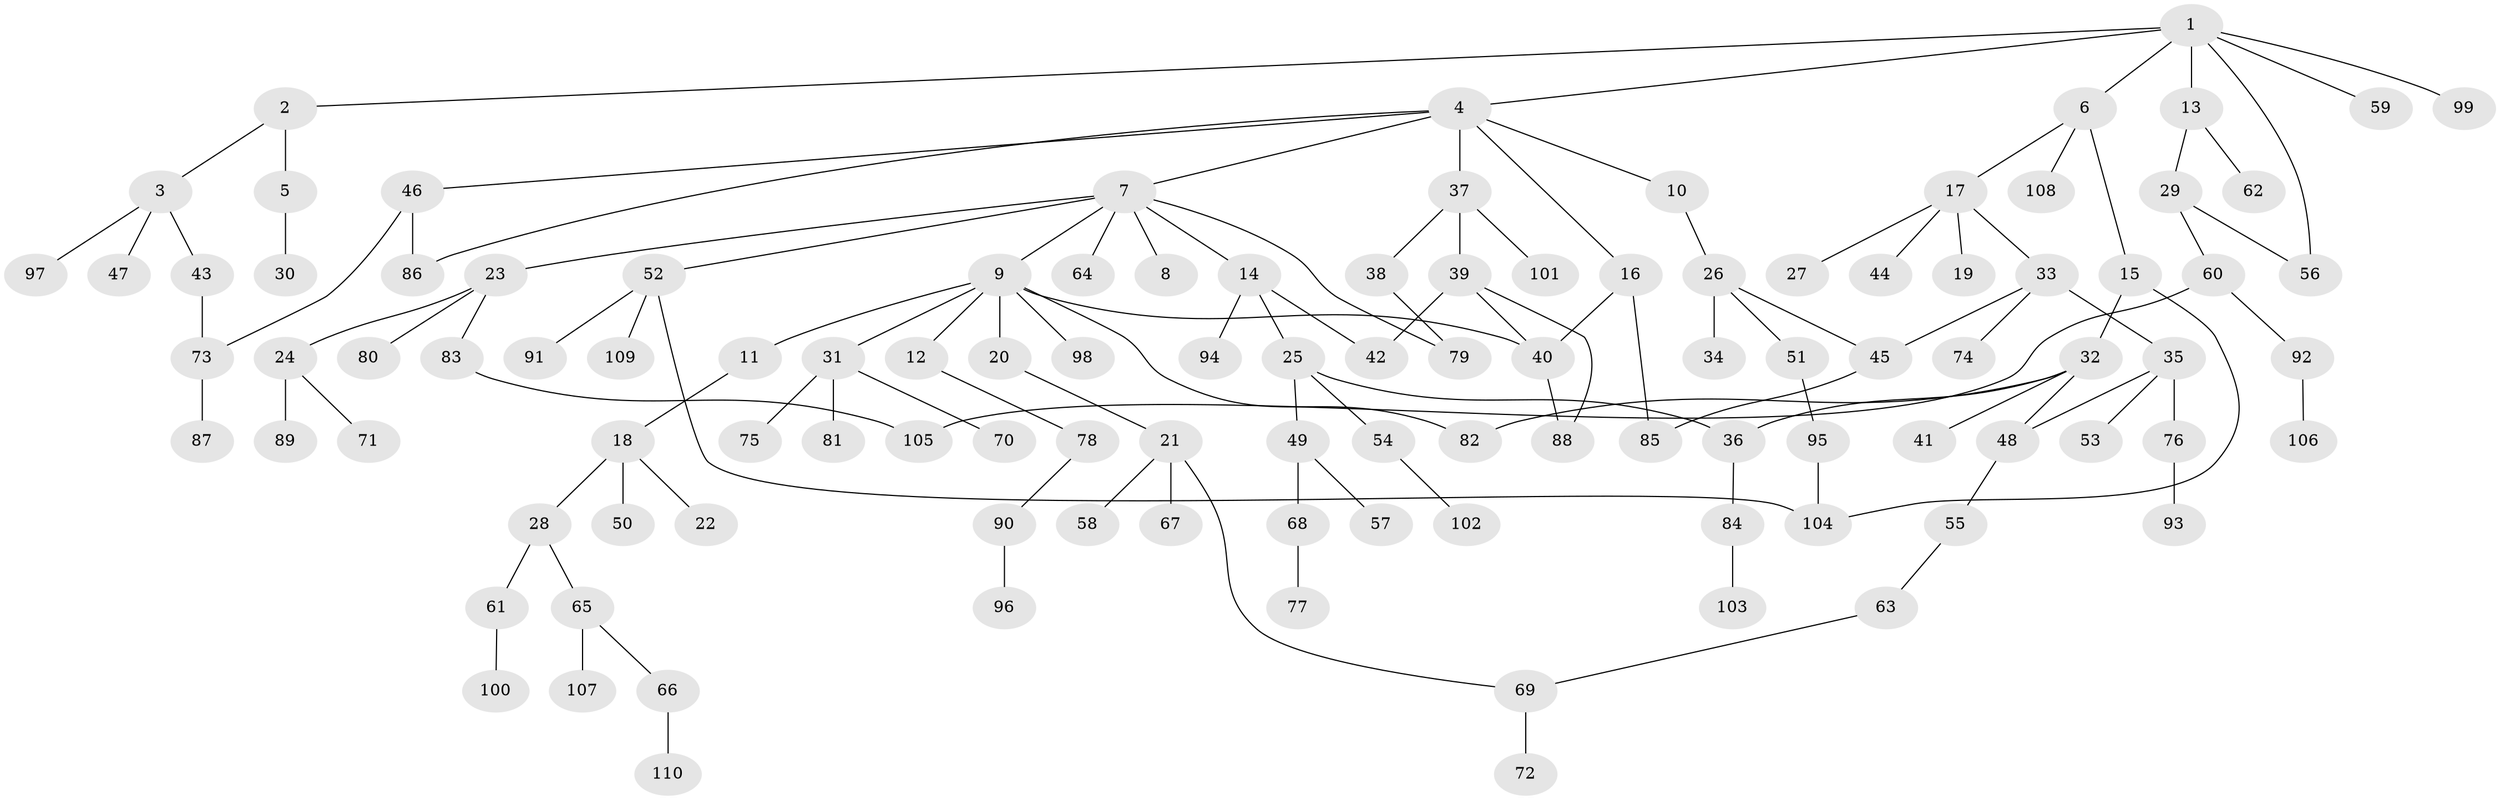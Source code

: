 // coarse degree distribution, {5: 0.03636363636363636, 4: 0.12727272727272726, 1: 0.3090909090909091, 6: 0.01818181818181818, 3: 0.2, 7: 0.03636363636363636, 2: 0.2727272727272727}
// Generated by graph-tools (version 1.1) at 2025/49/03/04/25 22:49:03]
// undirected, 110 vertices, 126 edges
graph export_dot {
  node [color=gray90,style=filled];
  1;
  2;
  3;
  4;
  5;
  6;
  7;
  8;
  9;
  10;
  11;
  12;
  13;
  14;
  15;
  16;
  17;
  18;
  19;
  20;
  21;
  22;
  23;
  24;
  25;
  26;
  27;
  28;
  29;
  30;
  31;
  32;
  33;
  34;
  35;
  36;
  37;
  38;
  39;
  40;
  41;
  42;
  43;
  44;
  45;
  46;
  47;
  48;
  49;
  50;
  51;
  52;
  53;
  54;
  55;
  56;
  57;
  58;
  59;
  60;
  61;
  62;
  63;
  64;
  65;
  66;
  67;
  68;
  69;
  70;
  71;
  72;
  73;
  74;
  75;
  76;
  77;
  78;
  79;
  80;
  81;
  82;
  83;
  84;
  85;
  86;
  87;
  88;
  89;
  90;
  91;
  92;
  93;
  94;
  95;
  96;
  97;
  98;
  99;
  100;
  101;
  102;
  103;
  104;
  105;
  106;
  107;
  108;
  109;
  110;
  1 -- 2;
  1 -- 4;
  1 -- 6;
  1 -- 13;
  1 -- 59;
  1 -- 99;
  1 -- 56;
  2 -- 3;
  2 -- 5;
  3 -- 43;
  3 -- 47;
  3 -- 97;
  4 -- 7;
  4 -- 10;
  4 -- 16;
  4 -- 37;
  4 -- 46;
  4 -- 86;
  5 -- 30;
  6 -- 15;
  6 -- 17;
  6 -- 108;
  7 -- 8;
  7 -- 9;
  7 -- 14;
  7 -- 23;
  7 -- 52;
  7 -- 64;
  7 -- 79;
  9 -- 11;
  9 -- 12;
  9 -- 20;
  9 -- 31;
  9 -- 82;
  9 -- 98;
  9 -- 40;
  10 -- 26;
  11 -- 18;
  12 -- 78;
  13 -- 29;
  13 -- 62;
  14 -- 25;
  14 -- 42;
  14 -- 94;
  15 -- 32;
  15 -- 104;
  16 -- 40;
  16 -- 85;
  17 -- 19;
  17 -- 27;
  17 -- 33;
  17 -- 44;
  18 -- 22;
  18 -- 28;
  18 -- 50;
  20 -- 21;
  21 -- 58;
  21 -- 67;
  21 -- 69;
  23 -- 24;
  23 -- 80;
  23 -- 83;
  24 -- 71;
  24 -- 89;
  25 -- 49;
  25 -- 54;
  25 -- 36;
  26 -- 34;
  26 -- 45;
  26 -- 51;
  28 -- 61;
  28 -- 65;
  29 -- 56;
  29 -- 60;
  31 -- 70;
  31 -- 75;
  31 -- 81;
  32 -- 36;
  32 -- 41;
  32 -- 48;
  32 -- 82;
  33 -- 35;
  33 -- 74;
  33 -- 45;
  35 -- 53;
  35 -- 76;
  35 -- 48;
  36 -- 84;
  37 -- 38;
  37 -- 39;
  37 -- 101;
  38 -- 79;
  39 -- 42;
  39 -- 88;
  39 -- 40;
  40 -- 88;
  43 -- 73;
  45 -- 85;
  46 -- 73;
  46 -- 86;
  48 -- 55;
  49 -- 57;
  49 -- 68;
  51 -- 95;
  52 -- 91;
  52 -- 104;
  52 -- 109;
  54 -- 102;
  55 -- 63;
  60 -- 92;
  60 -- 105;
  61 -- 100;
  63 -- 69;
  65 -- 66;
  65 -- 107;
  66 -- 110;
  68 -- 77;
  69 -- 72;
  73 -- 87;
  76 -- 93;
  78 -- 90;
  83 -- 105;
  84 -- 103;
  90 -- 96;
  92 -- 106;
  95 -- 104;
}
